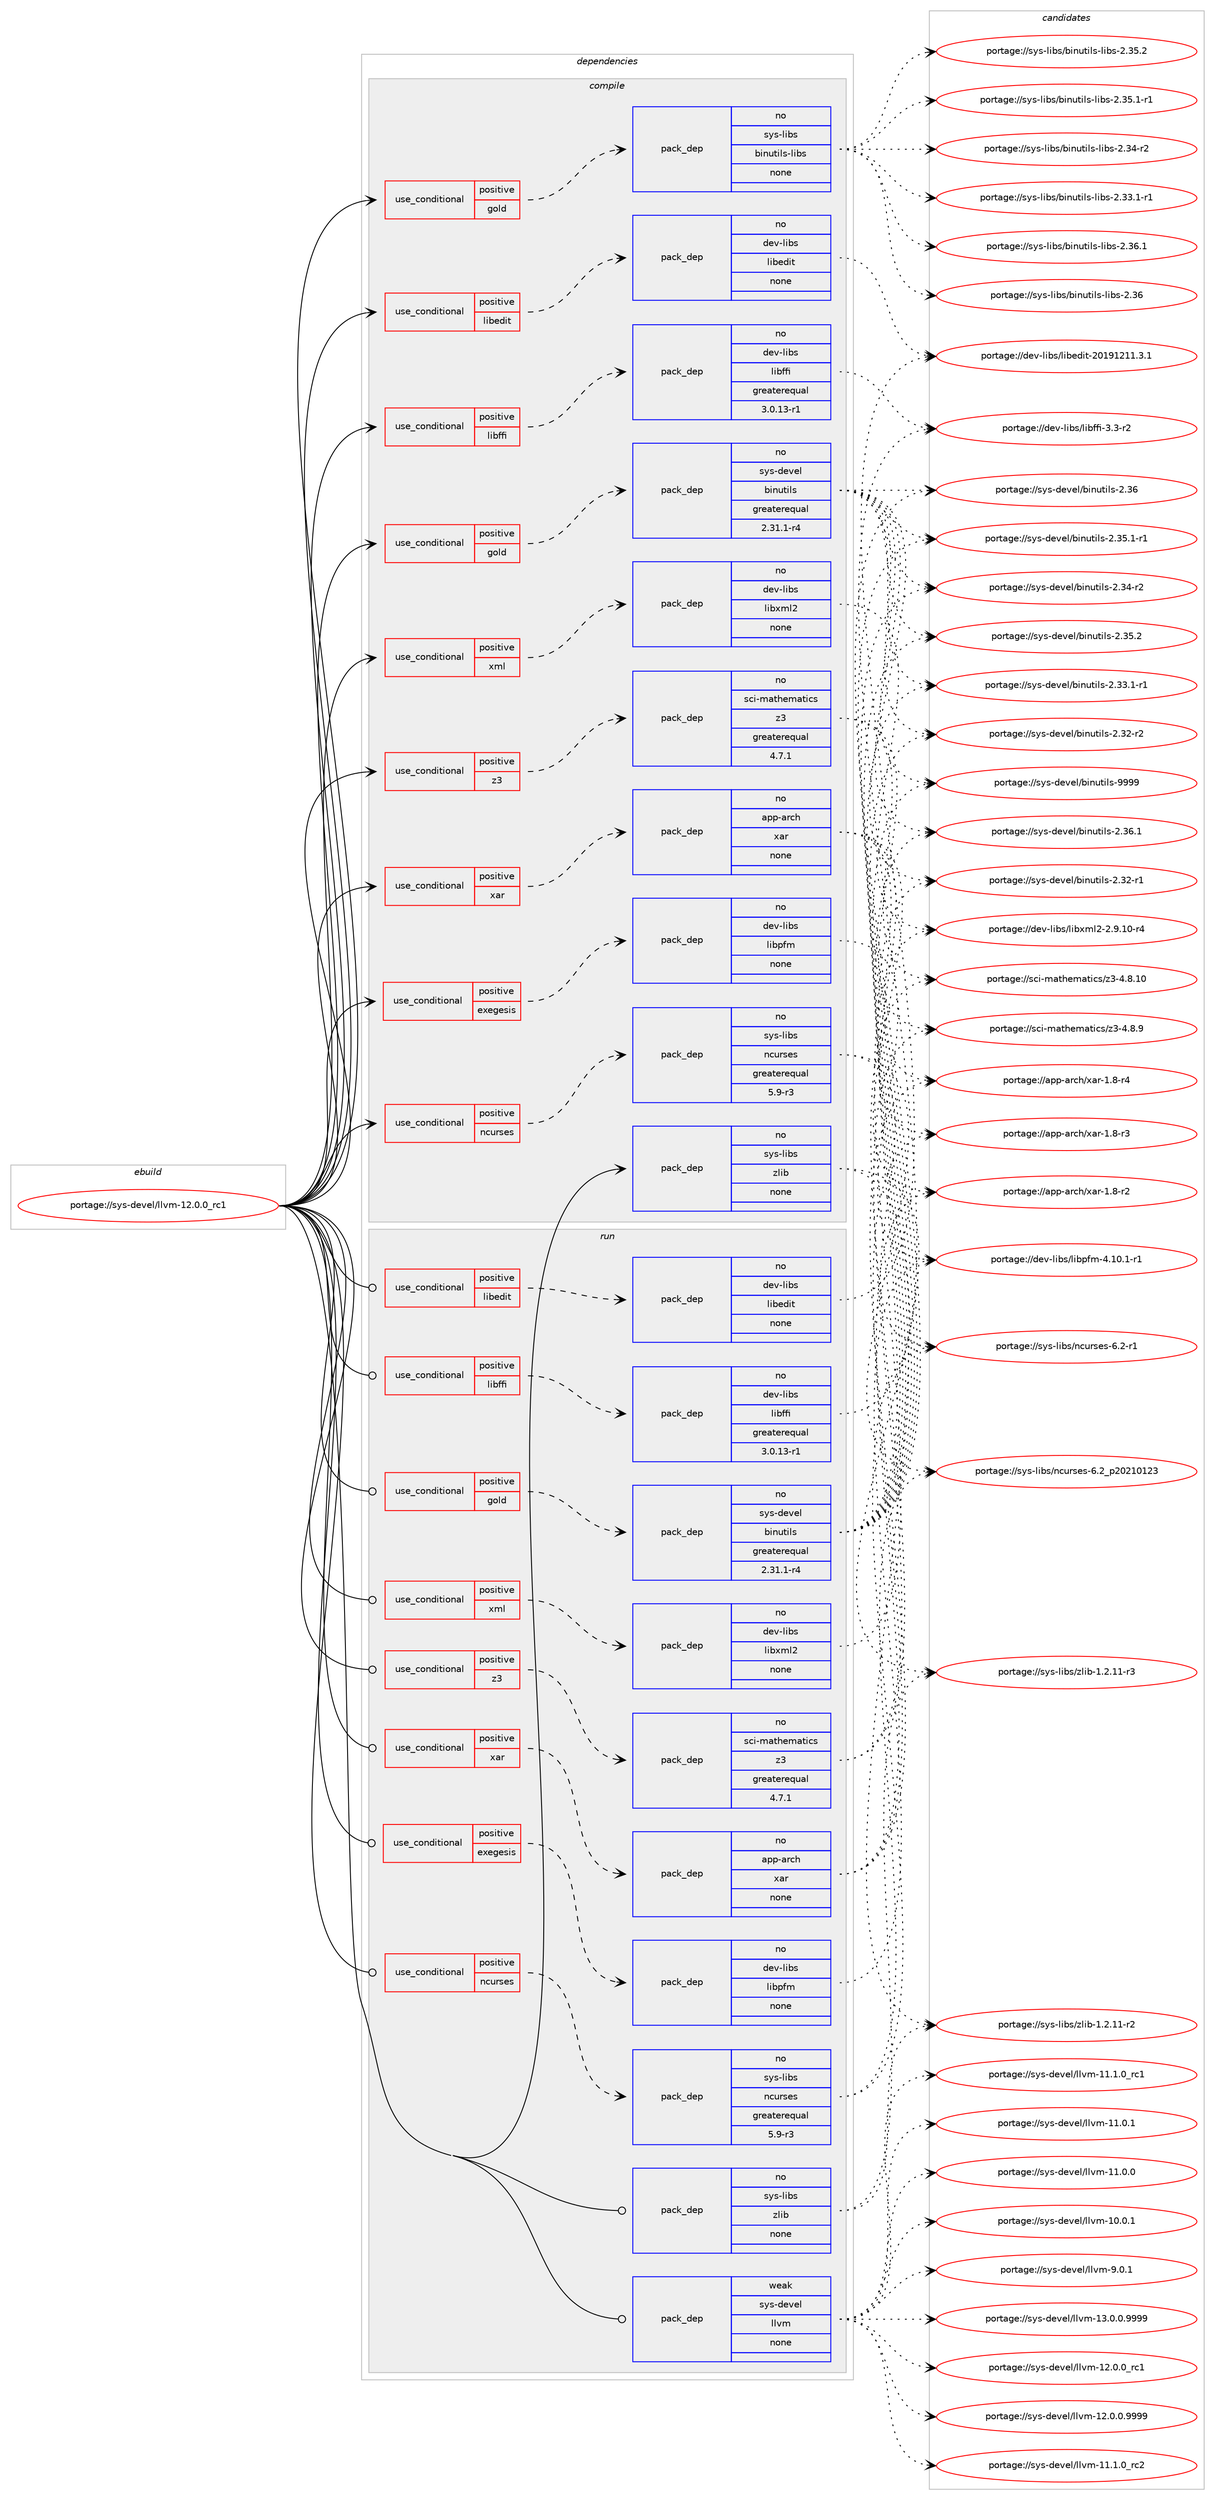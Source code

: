 digraph prolog {

# *************
# Graph options
# *************

newrank=true;
concentrate=true;
compound=true;
graph [rankdir=LR,fontname=Helvetica,fontsize=10,ranksep=1.5];#, ranksep=2.5, nodesep=0.2];
edge  [arrowhead=vee];
node  [fontname=Helvetica,fontsize=10];

# **********
# The ebuild
# **********

subgraph cluster_leftcol {
color=gray;
rank=same;
label=<<i>ebuild</i>>;
id [label="portage://sys-devel/llvm-12.0.0_rc1", color=red, width=4, href="../sys-devel/llvm-12.0.0_rc1.svg"];
}

# ****************
# The dependencies
# ****************

subgraph cluster_midcol {
color=gray;
label=<<i>dependencies</i>>;
subgraph cluster_compile {
fillcolor="#eeeeee";
style=filled;
label=<<i>compile</i>>;
subgraph cond1512 {
dependency5820 [label=<<TABLE BORDER="0" CELLBORDER="1" CELLSPACING="0" CELLPADDING="4"><TR><TD ROWSPAN="3" CELLPADDING="10">use_conditional</TD></TR><TR><TD>positive</TD></TR><TR><TD>exegesis</TD></TR></TABLE>>, shape=none, color=red];
subgraph pack4227 {
dependency5821 [label=<<TABLE BORDER="0" CELLBORDER="1" CELLSPACING="0" CELLPADDING="4" WIDTH="220"><TR><TD ROWSPAN="6" CELLPADDING="30">pack_dep</TD></TR><TR><TD WIDTH="110">no</TD></TR><TR><TD>dev-libs</TD></TR><TR><TD>libpfm</TD></TR><TR><TD>none</TD></TR><TR><TD></TD></TR></TABLE>>, shape=none, color=blue];
}
dependency5820:e -> dependency5821:w [weight=20,style="dashed",arrowhead="vee"];
}
id:e -> dependency5820:w [weight=20,style="solid",arrowhead="vee"];
subgraph cond1513 {
dependency5822 [label=<<TABLE BORDER="0" CELLBORDER="1" CELLSPACING="0" CELLPADDING="4"><TR><TD ROWSPAN="3" CELLPADDING="10">use_conditional</TD></TR><TR><TD>positive</TD></TR><TR><TD>gold</TD></TR></TABLE>>, shape=none, color=red];
subgraph pack4228 {
dependency5823 [label=<<TABLE BORDER="0" CELLBORDER="1" CELLSPACING="0" CELLPADDING="4" WIDTH="220"><TR><TD ROWSPAN="6" CELLPADDING="30">pack_dep</TD></TR><TR><TD WIDTH="110">no</TD></TR><TR><TD>sys-devel</TD></TR><TR><TD>binutils</TD></TR><TR><TD>greaterequal</TD></TR><TR><TD>2.31.1-r4</TD></TR></TABLE>>, shape=none, color=blue];
}
dependency5822:e -> dependency5823:w [weight=20,style="dashed",arrowhead="vee"];
}
id:e -> dependency5822:w [weight=20,style="solid",arrowhead="vee"];
subgraph cond1514 {
dependency5824 [label=<<TABLE BORDER="0" CELLBORDER="1" CELLSPACING="0" CELLPADDING="4"><TR><TD ROWSPAN="3" CELLPADDING="10">use_conditional</TD></TR><TR><TD>positive</TD></TR><TR><TD>gold</TD></TR></TABLE>>, shape=none, color=red];
subgraph pack4229 {
dependency5825 [label=<<TABLE BORDER="0" CELLBORDER="1" CELLSPACING="0" CELLPADDING="4" WIDTH="220"><TR><TD ROWSPAN="6" CELLPADDING="30">pack_dep</TD></TR><TR><TD WIDTH="110">no</TD></TR><TR><TD>sys-libs</TD></TR><TR><TD>binutils-libs</TD></TR><TR><TD>none</TD></TR><TR><TD></TD></TR></TABLE>>, shape=none, color=blue];
}
dependency5824:e -> dependency5825:w [weight=20,style="dashed",arrowhead="vee"];
}
id:e -> dependency5824:w [weight=20,style="solid",arrowhead="vee"];
subgraph cond1515 {
dependency5826 [label=<<TABLE BORDER="0" CELLBORDER="1" CELLSPACING="0" CELLPADDING="4"><TR><TD ROWSPAN="3" CELLPADDING="10">use_conditional</TD></TR><TR><TD>positive</TD></TR><TR><TD>libedit</TD></TR></TABLE>>, shape=none, color=red];
subgraph pack4230 {
dependency5827 [label=<<TABLE BORDER="0" CELLBORDER="1" CELLSPACING="0" CELLPADDING="4" WIDTH="220"><TR><TD ROWSPAN="6" CELLPADDING="30">pack_dep</TD></TR><TR><TD WIDTH="110">no</TD></TR><TR><TD>dev-libs</TD></TR><TR><TD>libedit</TD></TR><TR><TD>none</TD></TR><TR><TD></TD></TR></TABLE>>, shape=none, color=blue];
}
dependency5826:e -> dependency5827:w [weight=20,style="dashed",arrowhead="vee"];
}
id:e -> dependency5826:w [weight=20,style="solid",arrowhead="vee"];
subgraph cond1516 {
dependency5828 [label=<<TABLE BORDER="0" CELLBORDER="1" CELLSPACING="0" CELLPADDING="4"><TR><TD ROWSPAN="3" CELLPADDING="10">use_conditional</TD></TR><TR><TD>positive</TD></TR><TR><TD>libffi</TD></TR></TABLE>>, shape=none, color=red];
subgraph pack4231 {
dependency5829 [label=<<TABLE BORDER="0" CELLBORDER="1" CELLSPACING="0" CELLPADDING="4" WIDTH="220"><TR><TD ROWSPAN="6" CELLPADDING="30">pack_dep</TD></TR><TR><TD WIDTH="110">no</TD></TR><TR><TD>dev-libs</TD></TR><TR><TD>libffi</TD></TR><TR><TD>greaterequal</TD></TR><TR><TD>3.0.13-r1</TD></TR></TABLE>>, shape=none, color=blue];
}
dependency5828:e -> dependency5829:w [weight=20,style="dashed",arrowhead="vee"];
}
id:e -> dependency5828:w [weight=20,style="solid",arrowhead="vee"];
subgraph cond1517 {
dependency5830 [label=<<TABLE BORDER="0" CELLBORDER="1" CELLSPACING="0" CELLPADDING="4"><TR><TD ROWSPAN="3" CELLPADDING="10">use_conditional</TD></TR><TR><TD>positive</TD></TR><TR><TD>ncurses</TD></TR></TABLE>>, shape=none, color=red];
subgraph pack4232 {
dependency5831 [label=<<TABLE BORDER="0" CELLBORDER="1" CELLSPACING="0" CELLPADDING="4" WIDTH="220"><TR><TD ROWSPAN="6" CELLPADDING="30">pack_dep</TD></TR><TR><TD WIDTH="110">no</TD></TR><TR><TD>sys-libs</TD></TR><TR><TD>ncurses</TD></TR><TR><TD>greaterequal</TD></TR><TR><TD>5.9-r3</TD></TR></TABLE>>, shape=none, color=blue];
}
dependency5830:e -> dependency5831:w [weight=20,style="dashed",arrowhead="vee"];
}
id:e -> dependency5830:w [weight=20,style="solid",arrowhead="vee"];
subgraph cond1518 {
dependency5832 [label=<<TABLE BORDER="0" CELLBORDER="1" CELLSPACING="0" CELLPADDING="4"><TR><TD ROWSPAN="3" CELLPADDING="10">use_conditional</TD></TR><TR><TD>positive</TD></TR><TR><TD>xar</TD></TR></TABLE>>, shape=none, color=red];
subgraph pack4233 {
dependency5833 [label=<<TABLE BORDER="0" CELLBORDER="1" CELLSPACING="0" CELLPADDING="4" WIDTH="220"><TR><TD ROWSPAN="6" CELLPADDING="30">pack_dep</TD></TR><TR><TD WIDTH="110">no</TD></TR><TR><TD>app-arch</TD></TR><TR><TD>xar</TD></TR><TR><TD>none</TD></TR><TR><TD></TD></TR></TABLE>>, shape=none, color=blue];
}
dependency5832:e -> dependency5833:w [weight=20,style="dashed",arrowhead="vee"];
}
id:e -> dependency5832:w [weight=20,style="solid",arrowhead="vee"];
subgraph cond1519 {
dependency5834 [label=<<TABLE BORDER="0" CELLBORDER="1" CELLSPACING="0" CELLPADDING="4"><TR><TD ROWSPAN="3" CELLPADDING="10">use_conditional</TD></TR><TR><TD>positive</TD></TR><TR><TD>xml</TD></TR></TABLE>>, shape=none, color=red];
subgraph pack4234 {
dependency5835 [label=<<TABLE BORDER="0" CELLBORDER="1" CELLSPACING="0" CELLPADDING="4" WIDTH="220"><TR><TD ROWSPAN="6" CELLPADDING="30">pack_dep</TD></TR><TR><TD WIDTH="110">no</TD></TR><TR><TD>dev-libs</TD></TR><TR><TD>libxml2</TD></TR><TR><TD>none</TD></TR><TR><TD></TD></TR></TABLE>>, shape=none, color=blue];
}
dependency5834:e -> dependency5835:w [weight=20,style="dashed",arrowhead="vee"];
}
id:e -> dependency5834:w [weight=20,style="solid",arrowhead="vee"];
subgraph cond1520 {
dependency5836 [label=<<TABLE BORDER="0" CELLBORDER="1" CELLSPACING="0" CELLPADDING="4"><TR><TD ROWSPAN="3" CELLPADDING="10">use_conditional</TD></TR><TR><TD>positive</TD></TR><TR><TD>z3</TD></TR></TABLE>>, shape=none, color=red];
subgraph pack4235 {
dependency5837 [label=<<TABLE BORDER="0" CELLBORDER="1" CELLSPACING="0" CELLPADDING="4" WIDTH="220"><TR><TD ROWSPAN="6" CELLPADDING="30">pack_dep</TD></TR><TR><TD WIDTH="110">no</TD></TR><TR><TD>sci-mathematics</TD></TR><TR><TD>z3</TD></TR><TR><TD>greaterequal</TD></TR><TR><TD>4.7.1</TD></TR></TABLE>>, shape=none, color=blue];
}
dependency5836:e -> dependency5837:w [weight=20,style="dashed",arrowhead="vee"];
}
id:e -> dependency5836:w [weight=20,style="solid",arrowhead="vee"];
subgraph pack4236 {
dependency5838 [label=<<TABLE BORDER="0" CELLBORDER="1" CELLSPACING="0" CELLPADDING="4" WIDTH="220"><TR><TD ROWSPAN="6" CELLPADDING="30">pack_dep</TD></TR><TR><TD WIDTH="110">no</TD></TR><TR><TD>sys-libs</TD></TR><TR><TD>zlib</TD></TR><TR><TD>none</TD></TR><TR><TD></TD></TR></TABLE>>, shape=none, color=blue];
}
id:e -> dependency5838:w [weight=20,style="solid",arrowhead="vee"];
}
subgraph cluster_compileandrun {
fillcolor="#eeeeee";
style=filled;
label=<<i>compile and run</i>>;
}
subgraph cluster_run {
fillcolor="#eeeeee";
style=filled;
label=<<i>run</i>>;
subgraph cond1521 {
dependency5839 [label=<<TABLE BORDER="0" CELLBORDER="1" CELLSPACING="0" CELLPADDING="4"><TR><TD ROWSPAN="3" CELLPADDING="10">use_conditional</TD></TR><TR><TD>positive</TD></TR><TR><TD>exegesis</TD></TR></TABLE>>, shape=none, color=red];
subgraph pack4237 {
dependency5840 [label=<<TABLE BORDER="0" CELLBORDER="1" CELLSPACING="0" CELLPADDING="4" WIDTH="220"><TR><TD ROWSPAN="6" CELLPADDING="30">pack_dep</TD></TR><TR><TD WIDTH="110">no</TD></TR><TR><TD>dev-libs</TD></TR><TR><TD>libpfm</TD></TR><TR><TD>none</TD></TR><TR><TD></TD></TR></TABLE>>, shape=none, color=blue];
}
dependency5839:e -> dependency5840:w [weight=20,style="dashed",arrowhead="vee"];
}
id:e -> dependency5839:w [weight=20,style="solid",arrowhead="odot"];
subgraph cond1522 {
dependency5841 [label=<<TABLE BORDER="0" CELLBORDER="1" CELLSPACING="0" CELLPADDING="4"><TR><TD ROWSPAN="3" CELLPADDING="10">use_conditional</TD></TR><TR><TD>positive</TD></TR><TR><TD>gold</TD></TR></TABLE>>, shape=none, color=red];
subgraph pack4238 {
dependency5842 [label=<<TABLE BORDER="0" CELLBORDER="1" CELLSPACING="0" CELLPADDING="4" WIDTH="220"><TR><TD ROWSPAN="6" CELLPADDING="30">pack_dep</TD></TR><TR><TD WIDTH="110">no</TD></TR><TR><TD>sys-devel</TD></TR><TR><TD>binutils</TD></TR><TR><TD>greaterequal</TD></TR><TR><TD>2.31.1-r4</TD></TR></TABLE>>, shape=none, color=blue];
}
dependency5841:e -> dependency5842:w [weight=20,style="dashed",arrowhead="vee"];
}
id:e -> dependency5841:w [weight=20,style="solid",arrowhead="odot"];
subgraph cond1523 {
dependency5843 [label=<<TABLE BORDER="0" CELLBORDER="1" CELLSPACING="0" CELLPADDING="4"><TR><TD ROWSPAN="3" CELLPADDING="10">use_conditional</TD></TR><TR><TD>positive</TD></TR><TR><TD>libedit</TD></TR></TABLE>>, shape=none, color=red];
subgraph pack4239 {
dependency5844 [label=<<TABLE BORDER="0" CELLBORDER="1" CELLSPACING="0" CELLPADDING="4" WIDTH="220"><TR><TD ROWSPAN="6" CELLPADDING="30">pack_dep</TD></TR><TR><TD WIDTH="110">no</TD></TR><TR><TD>dev-libs</TD></TR><TR><TD>libedit</TD></TR><TR><TD>none</TD></TR><TR><TD></TD></TR></TABLE>>, shape=none, color=blue];
}
dependency5843:e -> dependency5844:w [weight=20,style="dashed",arrowhead="vee"];
}
id:e -> dependency5843:w [weight=20,style="solid",arrowhead="odot"];
subgraph cond1524 {
dependency5845 [label=<<TABLE BORDER="0" CELLBORDER="1" CELLSPACING="0" CELLPADDING="4"><TR><TD ROWSPAN="3" CELLPADDING="10">use_conditional</TD></TR><TR><TD>positive</TD></TR><TR><TD>libffi</TD></TR></TABLE>>, shape=none, color=red];
subgraph pack4240 {
dependency5846 [label=<<TABLE BORDER="0" CELLBORDER="1" CELLSPACING="0" CELLPADDING="4" WIDTH="220"><TR><TD ROWSPAN="6" CELLPADDING="30">pack_dep</TD></TR><TR><TD WIDTH="110">no</TD></TR><TR><TD>dev-libs</TD></TR><TR><TD>libffi</TD></TR><TR><TD>greaterequal</TD></TR><TR><TD>3.0.13-r1</TD></TR></TABLE>>, shape=none, color=blue];
}
dependency5845:e -> dependency5846:w [weight=20,style="dashed",arrowhead="vee"];
}
id:e -> dependency5845:w [weight=20,style="solid",arrowhead="odot"];
subgraph cond1525 {
dependency5847 [label=<<TABLE BORDER="0" CELLBORDER="1" CELLSPACING="0" CELLPADDING="4"><TR><TD ROWSPAN="3" CELLPADDING="10">use_conditional</TD></TR><TR><TD>positive</TD></TR><TR><TD>ncurses</TD></TR></TABLE>>, shape=none, color=red];
subgraph pack4241 {
dependency5848 [label=<<TABLE BORDER="0" CELLBORDER="1" CELLSPACING="0" CELLPADDING="4" WIDTH="220"><TR><TD ROWSPAN="6" CELLPADDING="30">pack_dep</TD></TR><TR><TD WIDTH="110">no</TD></TR><TR><TD>sys-libs</TD></TR><TR><TD>ncurses</TD></TR><TR><TD>greaterequal</TD></TR><TR><TD>5.9-r3</TD></TR></TABLE>>, shape=none, color=blue];
}
dependency5847:e -> dependency5848:w [weight=20,style="dashed",arrowhead="vee"];
}
id:e -> dependency5847:w [weight=20,style="solid",arrowhead="odot"];
subgraph cond1526 {
dependency5849 [label=<<TABLE BORDER="0" CELLBORDER="1" CELLSPACING="0" CELLPADDING="4"><TR><TD ROWSPAN="3" CELLPADDING="10">use_conditional</TD></TR><TR><TD>positive</TD></TR><TR><TD>xar</TD></TR></TABLE>>, shape=none, color=red];
subgraph pack4242 {
dependency5850 [label=<<TABLE BORDER="0" CELLBORDER="1" CELLSPACING="0" CELLPADDING="4" WIDTH="220"><TR><TD ROWSPAN="6" CELLPADDING="30">pack_dep</TD></TR><TR><TD WIDTH="110">no</TD></TR><TR><TD>app-arch</TD></TR><TR><TD>xar</TD></TR><TR><TD>none</TD></TR><TR><TD></TD></TR></TABLE>>, shape=none, color=blue];
}
dependency5849:e -> dependency5850:w [weight=20,style="dashed",arrowhead="vee"];
}
id:e -> dependency5849:w [weight=20,style="solid",arrowhead="odot"];
subgraph cond1527 {
dependency5851 [label=<<TABLE BORDER="0" CELLBORDER="1" CELLSPACING="0" CELLPADDING="4"><TR><TD ROWSPAN="3" CELLPADDING="10">use_conditional</TD></TR><TR><TD>positive</TD></TR><TR><TD>xml</TD></TR></TABLE>>, shape=none, color=red];
subgraph pack4243 {
dependency5852 [label=<<TABLE BORDER="0" CELLBORDER="1" CELLSPACING="0" CELLPADDING="4" WIDTH="220"><TR><TD ROWSPAN="6" CELLPADDING="30">pack_dep</TD></TR><TR><TD WIDTH="110">no</TD></TR><TR><TD>dev-libs</TD></TR><TR><TD>libxml2</TD></TR><TR><TD>none</TD></TR><TR><TD></TD></TR></TABLE>>, shape=none, color=blue];
}
dependency5851:e -> dependency5852:w [weight=20,style="dashed",arrowhead="vee"];
}
id:e -> dependency5851:w [weight=20,style="solid",arrowhead="odot"];
subgraph cond1528 {
dependency5853 [label=<<TABLE BORDER="0" CELLBORDER="1" CELLSPACING="0" CELLPADDING="4"><TR><TD ROWSPAN="3" CELLPADDING="10">use_conditional</TD></TR><TR><TD>positive</TD></TR><TR><TD>z3</TD></TR></TABLE>>, shape=none, color=red];
subgraph pack4244 {
dependency5854 [label=<<TABLE BORDER="0" CELLBORDER="1" CELLSPACING="0" CELLPADDING="4" WIDTH="220"><TR><TD ROWSPAN="6" CELLPADDING="30">pack_dep</TD></TR><TR><TD WIDTH="110">no</TD></TR><TR><TD>sci-mathematics</TD></TR><TR><TD>z3</TD></TR><TR><TD>greaterequal</TD></TR><TR><TD>4.7.1</TD></TR></TABLE>>, shape=none, color=blue];
}
dependency5853:e -> dependency5854:w [weight=20,style="dashed",arrowhead="vee"];
}
id:e -> dependency5853:w [weight=20,style="solid",arrowhead="odot"];
subgraph pack4245 {
dependency5855 [label=<<TABLE BORDER="0" CELLBORDER="1" CELLSPACING="0" CELLPADDING="4" WIDTH="220"><TR><TD ROWSPAN="6" CELLPADDING="30">pack_dep</TD></TR><TR><TD WIDTH="110">no</TD></TR><TR><TD>sys-libs</TD></TR><TR><TD>zlib</TD></TR><TR><TD>none</TD></TR><TR><TD></TD></TR></TABLE>>, shape=none, color=blue];
}
id:e -> dependency5855:w [weight=20,style="solid",arrowhead="odot"];
subgraph pack4246 {
dependency5856 [label=<<TABLE BORDER="0" CELLBORDER="1" CELLSPACING="0" CELLPADDING="4" WIDTH="220"><TR><TD ROWSPAN="6" CELLPADDING="30">pack_dep</TD></TR><TR><TD WIDTH="110">weak</TD></TR><TR><TD>sys-devel</TD></TR><TR><TD>llvm</TD></TR><TR><TD>none</TD></TR><TR><TD></TD></TR></TABLE>>, shape=none, color=blue];
}
id:e -> dependency5856:w [weight=20,style="solid",arrowhead="odot"];
}
}

# **************
# The candidates
# **************

subgraph cluster_choices {
rank=same;
color=gray;
label=<<i>candidates</i>>;

subgraph choice4227 {
color=black;
nodesep=1;
choice10010111845108105981154710810598112102109455246494846494511449 [label="portage://dev-libs/libpfm-4.10.1-r1", color=red, width=4,href="../dev-libs/libpfm-4.10.1-r1.svg"];
dependency5821:e -> choice10010111845108105981154710810598112102109455246494846494511449:w [style=dotted,weight="100"];
}
subgraph choice4228 {
color=black;
nodesep=1;
choice1151211154510010111810110847981051101171161051081154557575757 [label="portage://sys-devel/binutils-9999", color=red, width=4,href="../sys-devel/binutils-9999.svg"];
choice11512111545100101118101108479810511011711610510811545504651544649 [label="portage://sys-devel/binutils-2.36.1", color=red, width=4,href="../sys-devel/binutils-2.36.1.svg"];
choice1151211154510010111810110847981051101171161051081154550465154 [label="portage://sys-devel/binutils-2.36", color=red, width=4,href="../sys-devel/binutils-2.36.svg"];
choice11512111545100101118101108479810511011711610510811545504651534650 [label="portage://sys-devel/binutils-2.35.2", color=red, width=4,href="../sys-devel/binutils-2.35.2.svg"];
choice115121115451001011181011084798105110117116105108115455046515346494511449 [label="portage://sys-devel/binutils-2.35.1-r1", color=red, width=4,href="../sys-devel/binutils-2.35.1-r1.svg"];
choice11512111545100101118101108479810511011711610510811545504651524511450 [label="portage://sys-devel/binutils-2.34-r2", color=red, width=4,href="../sys-devel/binutils-2.34-r2.svg"];
choice115121115451001011181011084798105110117116105108115455046515146494511449 [label="portage://sys-devel/binutils-2.33.1-r1", color=red, width=4,href="../sys-devel/binutils-2.33.1-r1.svg"];
choice11512111545100101118101108479810511011711610510811545504651504511450 [label="portage://sys-devel/binutils-2.32-r2", color=red, width=4,href="../sys-devel/binutils-2.32-r2.svg"];
choice11512111545100101118101108479810511011711610510811545504651504511449 [label="portage://sys-devel/binutils-2.32-r1", color=red, width=4,href="../sys-devel/binutils-2.32-r1.svg"];
dependency5823:e -> choice1151211154510010111810110847981051101171161051081154557575757:w [style=dotted,weight="100"];
dependency5823:e -> choice11512111545100101118101108479810511011711610510811545504651544649:w [style=dotted,weight="100"];
dependency5823:e -> choice1151211154510010111810110847981051101171161051081154550465154:w [style=dotted,weight="100"];
dependency5823:e -> choice11512111545100101118101108479810511011711610510811545504651534650:w [style=dotted,weight="100"];
dependency5823:e -> choice115121115451001011181011084798105110117116105108115455046515346494511449:w [style=dotted,weight="100"];
dependency5823:e -> choice11512111545100101118101108479810511011711610510811545504651524511450:w [style=dotted,weight="100"];
dependency5823:e -> choice115121115451001011181011084798105110117116105108115455046515146494511449:w [style=dotted,weight="100"];
dependency5823:e -> choice11512111545100101118101108479810511011711610510811545504651504511450:w [style=dotted,weight="100"];
dependency5823:e -> choice11512111545100101118101108479810511011711610510811545504651504511449:w [style=dotted,weight="100"];
}
subgraph choice4229 {
color=black;
nodesep=1;
choice11512111545108105981154798105110117116105108115451081059811545504651544649 [label="portage://sys-libs/binutils-libs-2.36.1", color=red, width=4,href="../sys-libs/binutils-libs-2.36.1.svg"];
choice1151211154510810598115479810511011711610510811545108105981154550465154 [label="portage://sys-libs/binutils-libs-2.36", color=red, width=4,href="../sys-libs/binutils-libs-2.36.svg"];
choice11512111545108105981154798105110117116105108115451081059811545504651534650 [label="portage://sys-libs/binutils-libs-2.35.2", color=red, width=4,href="../sys-libs/binutils-libs-2.35.2.svg"];
choice115121115451081059811547981051101171161051081154510810598115455046515346494511449 [label="portage://sys-libs/binutils-libs-2.35.1-r1", color=red, width=4,href="../sys-libs/binutils-libs-2.35.1-r1.svg"];
choice11512111545108105981154798105110117116105108115451081059811545504651524511450 [label="portage://sys-libs/binutils-libs-2.34-r2", color=red, width=4,href="../sys-libs/binutils-libs-2.34-r2.svg"];
choice115121115451081059811547981051101171161051081154510810598115455046515146494511449 [label="portage://sys-libs/binutils-libs-2.33.1-r1", color=red, width=4,href="../sys-libs/binutils-libs-2.33.1-r1.svg"];
dependency5825:e -> choice11512111545108105981154798105110117116105108115451081059811545504651544649:w [style=dotted,weight="100"];
dependency5825:e -> choice1151211154510810598115479810511011711610510811545108105981154550465154:w [style=dotted,weight="100"];
dependency5825:e -> choice11512111545108105981154798105110117116105108115451081059811545504651534650:w [style=dotted,weight="100"];
dependency5825:e -> choice115121115451081059811547981051101171161051081154510810598115455046515346494511449:w [style=dotted,weight="100"];
dependency5825:e -> choice11512111545108105981154798105110117116105108115451081059811545504651524511450:w [style=dotted,weight="100"];
dependency5825:e -> choice115121115451081059811547981051101171161051081154510810598115455046515146494511449:w [style=dotted,weight="100"];
}
subgraph choice4230 {
color=black;
nodesep=1;
choice1001011184510810598115471081059810110010511645504849574950494946514649 [label="portage://dev-libs/libedit-20191211.3.1", color=red, width=4,href="../dev-libs/libedit-20191211.3.1.svg"];
dependency5827:e -> choice1001011184510810598115471081059810110010511645504849574950494946514649:w [style=dotted,weight="100"];
}
subgraph choice4231 {
color=black;
nodesep=1;
choice10010111845108105981154710810598102102105455146514511450 [label="portage://dev-libs/libffi-3.3-r2", color=red, width=4,href="../dev-libs/libffi-3.3-r2.svg"];
dependency5829:e -> choice10010111845108105981154710810598102102105455146514511450:w [style=dotted,weight="100"];
}
subgraph choice4232 {
color=black;
nodesep=1;
choice1151211154510810598115471109911711411510111545544650951125048504948495051 [label="portage://sys-libs/ncurses-6.2_p20210123", color=red, width=4,href="../sys-libs/ncurses-6.2_p20210123.svg"];
choice11512111545108105981154711099117114115101115455446504511449 [label="portage://sys-libs/ncurses-6.2-r1", color=red, width=4,href="../sys-libs/ncurses-6.2-r1.svg"];
dependency5831:e -> choice1151211154510810598115471109911711411510111545544650951125048504948495051:w [style=dotted,weight="100"];
dependency5831:e -> choice11512111545108105981154711099117114115101115455446504511449:w [style=dotted,weight="100"];
}
subgraph choice4233 {
color=black;
nodesep=1;
choice971121124597114991044712097114454946564511452 [label="portage://app-arch/xar-1.8-r4", color=red, width=4,href="../app-arch/xar-1.8-r4.svg"];
choice971121124597114991044712097114454946564511451 [label="portage://app-arch/xar-1.8-r3", color=red, width=4,href="../app-arch/xar-1.8-r3.svg"];
choice971121124597114991044712097114454946564511450 [label="portage://app-arch/xar-1.8-r2", color=red, width=4,href="../app-arch/xar-1.8-r2.svg"];
dependency5833:e -> choice971121124597114991044712097114454946564511452:w [style=dotted,weight="100"];
dependency5833:e -> choice971121124597114991044712097114454946564511451:w [style=dotted,weight="100"];
dependency5833:e -> choice971121124597114991044712097114454946564511450:w [style=dotted,weight="100"];
}
subgraph choice4234 {
color=black;
nodesep=1;
choice1001011184510810598115471081059812010910850455046574649484511452 [label="portage://dev-libs/libxml2-2.9.10-r4", color=red, width=4,href="../dev-libs/libxml2-2.9.10-r4.svg"];
dependency5835:e -> choice1001011184510810598115471081059812010910850455046574649484511452:w [style=dotted,weight="100"];
}
subgraph choice4235 {
color=black;
nodesep=1;
choice11599105451099711610410110997116105991154712251455246564657 [label="portage://sci-mathematics/z3-4.8.9", color=red, width=4,href="../sci-mathematics/z3-4.8.9.svg"];
choice1159910545109971161041011099711610599115471225145524656464948 [label="portage://sci-mathematics/z3-4.8.10", color=red, width=4,href="../sci-mathematics/z3-4.8.10.svg"];
dependency5837:e -> choice11599105451099711610410110997116105991154712251455246564657:w [style=dotted,weight="100"];
dependency5837:e -> choice1159910545109971161041011099711610599115471225145524656464948:w [style=dotted,weight="100"];
}
subgraph choice4236 {
color=black;
nodesep=1;
choice11512111545108105981154712210810598454946504649494511451 [label="portage://sys-libs/zlib-1.2.11-r3", color=red, width=4,href="../sys-libs/zlib-1.2.11-r3.svg"];
choice11512111545108105981154712210810598454946504649494511450 [label="portage://sys-libs/zlib-1.2.11-r2", color=red, width=4,href="../sys-libs/zlib-1.2.11-r2.svg"];
dependency5838:e -> choice11512111545108105981154712210810598454946504649494511451:w [style=dotted,weight="100"];
dependency5838:e -> choice11512111545108105981154712210810598454946504649494511450:w [style=dotted,weight="100"];
}
subgraph choice4237 {
color=black;
nodesep=1;
choice10010111845108105981154710810598112102109455246494846494511449 [label="portage://dev-libs/libpfm-4.10.1-r1", color=red, width=4,href="../dev-libs/libpfm-4.10.1-r1.svg"];
dependency5840:e -> choice10010111845108105981154710810598112102109455246494846494511449:w [style=dotted,weight="100"];
}
subgraph choice4238 {
color=black;
nodesep=1;
choice1151211154510010111810110847981051101171161051081154557575757 [label="portage://sys-devel/binutils-9999", color=red, width=4,href="../sys-devel/binutils-9999.svg"];
choice11512111545100101118101108479810511011711610510811545504651544649 [label="portage://sys-devel/binutils-2.36.1", color=red, width=4,href="../sys-devel/binutils-2.36.1.svg"];
choice1151211154510010111810110847981051101171161051081154550465154 [label="portage://sys-devel/binutils-2.36", color=red, width=4,href="../sys-devel/binutils-2.36.svg"];
choice11512111545100101118101108479810511011711610510811545504651534650 [label="portage://sys-devel/binutils-2.35.2", color=red, width=4,href="../sys-devel/binutils-2.35.2.svg"];
choice115121115451001011181011084798105110117116105108115455046515346494511449 [label="portage://sys-devel/binutils-2.35.1-r1", color=red, width=4,href="../sys-devel/binutils-2.35.1-r1.svg"];
choice11512111545100101118101108479810511011711610510811545504651524511450 [label="portage://sys-devel/binutils-2.34-r2", color=red, width=4,href="../sys-devel/binutils-2.34-r2.svg"];
choice115121115451001011181011084798105110117116105108115455046515146494511449 [label="portage://sys-devel/binutils-2.33.1-r1", color=red, width=4,href="../sys-devel/binutils-2.33.1-r1.svg"];
choice11512111545100101118101108479810511011711610510811545504651504511450 [label="portage://sys-devel/binutils-2.32-r2", color=red, width=4,href="../sys-devel/binutils-2.32-r2.svg"];
choice11512111545100101118101108479810511011711610510811545504651504511449 [label="portage://sys-devel/binutils-2.32-r1", color=red, width=4,href="../sys-devel/binutils-2.32-r1.svg"];
dependency5842:e -> choice1151211154510010111810110847981051101171161051081154557575757:w [style=dotted,weight="100"];
dependency5842:e -> choice11512111545100101118101108479810511011711610510811545504651544649:w [style=dotted,weight="100"];
dependency5842:e -> choice1151211154510010111810110847981051101171161051081154550465154:w [style=dotted,weight="100"];
dependency5842:e -> choice11512111545100101118101108479810511011711610510811545504651534650:w [style=dotted,weight="100"];
dependency5842:e -> choice115121115451001011181011084798105110117116105108115455046515346494511449:w [style=dotted,weight="100"];
dependency5842:e -> choice11512111545100101118101108479810511011711610510811545504651524511450:w [style=dotted,weight="100"];
dependency5842:e -> choice115121115451001011181011084798105110117116105108115455046515146494511449:w [style=dotted,weight="100"];
dependency5842:e -> choice11512111545100101118101108479810511011711610510811545504651504511450:w [style=dotted,weight="100"];
dependency5842:e -> choice11512111545100101118101108479810511011711610510811545504651504511449:w [style=dotted,weight="100"];
}
subgraph choice4239 {
color=black;
nodesep=1;
choice1001011184510810598115471081059810110010511645504849574950494946514649 [label="portage://dev-libs/libedit-20191211.3.1", color=red, width=4,href="../dev-libs/libedit-20191211.3.1.svg"];
dependency5844:e -> choice1001011184510810598115471081059810110010511645504849574950494946514649:w [style=dotted,weight="100"];
}
subgraph choice4240 {
color=black;
nodesep=1;
choice10010111845108105981154710810598102102105455146514511450 [label="portage://dev-libs/libffi-3.3-r2", color=red, width=4,href="../dev-libs/libffi-3.3-r2.svg"];
dependency5846:e -> choice10010111845108105981154710810598102102105455146514511450:w [style=dotted,weight="100"];
}
subgraph choice4241 {
color=black;
nodesep=1;
choice1151211154510810598115471109911711411510111545544650951125048504948495051 [label="portage://sys-libs/ncurses-6.2_p20210123", color=red, width=4,href="../sys-libs/ncurses-6.2_p20210123.svg"];
choice11512111545108105981154711099117114115101115455446504511449 [label="portage://sys-libs/ncurses-6.2-r1", color=red, width=4,href="../sys-libs/ncurses-6.2-r1.svg"];
dependency5848:e -> choice1151211154510810598115471109911711411510111545544650951125048504948495051:w [style=dotted,weight="100"];
dependency5848:e -> choice11512111545108105981154711099117114115101115455446504511449:w [style=dotted,weight="100"];
}
subgraph choice4242 {
color=black;
nodesep=1;
choice971121124597114991044712097114454946564511452 [label="portage://app-arch/xar-1.8-r4", color=red, width=4,href="../app-arch/xar-1.8-r4.svg"];
choice971121124597114991044712097114454946564511451 [label="portage://app-arch/xar-1.8-r3", color=red, width=4,href="../app-arch/xar-1.8-r3.svg"];
choice971121124597114991044712097114454946564511450 [label="portage://app-arch/xar-1.8-r2", color=red, width=4,href="../app-arch/xar-1.8-r2.svg"];
dependency5850:e -> choice971121124597114991044712097114454946564511452:w [style=dotted,weight="100"];
dependency5850:e -> choice971121124597114991044712097114454946564511451:w [style=dotted,weight="100"];
dependency5850:e -> choice971121124597114991044712097114454946564511450:w [style=dotted,weight="100"];
}
subgraph choice4243 {
color=black;
nodesep=1;
choice1001011184510810598115471081059812010910850455046574649484511452 [label="portage://dev-libs/libxml2-2.9.10-r4", color=red, width=4,href="../dev-libs/libxml2-2.9.10-r4.svg"];
dependency5852:e -> choice1001011184510810598115471081059812010910850455046574649484511452:w [style=dotted,weight="100"];
}
subgraph choice4244 {
color=black;
nodesep=1;
choice11599105451099711610410110997116105991154712251455246564657 [label="portage://sci-mathematics/z3-4.8.9", color=red, width=4,href="../sci-mathematics/z3-4.8.9.svg"];
choice1159910545109971161041011099711610599115471225145524656464948 [label="portage://sci-mathematics/z3-4.8.10", color=red, width=4,href="../sci-mathematics/z3-4.8.10.svg"];
dependency5854:e -> choice11599105451099711610410110997116105991154712251455246564657:w [style=dotted,weight="100"];
dependency5854:e -> choice1159910545109971161041011099711610599115471225145524656464948:w [style=dotted,weight="100"];
}
subgraph choice4245 {
color=black;
nodesep=1;
choice11512111545108105981154712210810598454946504649494511451 [label="portage://sys-libs/zlib-1.2.11-r3", color=red, width=4,href="../sys-libs/zlib-1.2.11-r3.svg"];
choice11512111545108105981154712210810598454946504649494511450 [label="portage://sys-libs/zlib-1.2.11-r2", color=red, width=4,href="../sys-libs/zlib-1.2.11-r2.svg"];
dependency5855:e -> choice11512111545108105981154712210810598454946504649494511451:w [style=dotted,weight="100"];
dependency5855:e -> choice11512111545108105981154712210810598454946504649494511450:w [style=dotted,weight="100"];
}
subgraph choice4246 {
color=black;
nodesep=1;
choice1151211154510010111810110847108108118109455746484649 [label="portage://sys-devel/llvm-9.0.1", color=red, width=4,href="../sys-devel/llvm-9.0.1.svg"];
choice1151211154510010111810110847108108118109454951464846484657575757 [label="portage://sys-devel/llvm-13.0.0.9999", color=red, width=4,href="../sys-devel/llvm-13.0.0.9999.svg"];
choice115121115451001011181011084710810811810945495046484648951149949 [label="portage://sys-devel/llvm-12.0.0_rc1", color=red, width=4,href="../sys-devel/llvm-12.0.0_rc1.svg"];
choice1151211154510010111810110847108108118109454950464846484657575757 [label="portage://sys-devel/llvm-12.0.0.9999", color=red, width=4,href="../sys-devel/llvm-12.0.0.9999.svg"];
choice115121115451001011181011084710810811810945494946494648951149950 [label="portage://sys-devel/llvm-11.1.0_rc2", color=red, width=4,href="../sys-devel/llvm-11.1.0_rc2.svg"];
choice115121115451001011181011084710810811810945494946494648951149949 [label="portage://sys-devel/llvm-11.1.0_rc1", color=red, width=4,href="../sys-devel/llvm-11.1.0_rc1.svg"];
choice115121115451001011181011084710810811810945494946484649 [label="portage://sys-devel/llvm-11.0.1", color=red, width=4,href="../sys-devel/llvm-11.0.1.svg"];
choice115121115451001011181011084710810811810945494946484648 [label="portage://sys-devel/llvm-11.0.0", color=red, width=4,href="../sys-devel/llvm-11.0.0.svg"];
choice115121115451001011181011084710810811810945494846484649 [label="portage://sys-devel/llvm-10.0.1", color=red, width=4,href="../sys-devel/llvm-10.0.1.svg"];
dependency5856:e -> choice1151211154510010111810110847108108118109455746484649:w [style=dotted,weight="100"];
dependency5856:e -> choice1151211154510010111810110847108108118109454951464846484657575757:w [style=dotted,weight="100"];
dependency5856:e -> choice115121115451001011181011084710810811810945495046484648951149949:w [style=dotted,weight="100"];
dependency5856:e -> choice1151211154510010111810110847108108118109454950464846484657575757:w [style=dotted,weight="100"];
dependency5856:e -> choice115121115451001011181011084710810811810945494946494648951149950:w [style=dotted,weight="100"];
dependency5856:e -> choice115121115451001011181011084710810811810945494946494648951149949:w [style=dotted,weight="100"];
dependency5856:e -> choice115121115451001011181011084710810811810945494946484649:w [style=dotted,weight="100"];
dependency5856:e -> choice115121115451001011181011084710810811810945494946484648:w [style=dotted,weight="100"];
dependency5856:e -> choice115121115451001011181011084710810811810945494846484649:w [style=dotted,weight="100"];
}
}

}
